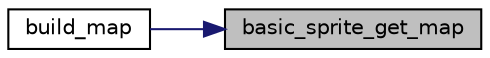 digraph "basic_sprite_get_map"
{
 // LATEX_PDF_SIZE
  edge [fontname="Helvetica",fontsize="10",labelfontname="Helvetica",labelfontsize="10"];
  node [fontname="Helvetica",fontsize="10",shape=record];
  rankdir="RL";
  Node1 [label="basic_sprite_get_map",height=0.2,width=0.4,color="black", fillcolor="grey75", style="filled", fontcolor="black",tooltip="Gets xpm map from basic sprite."];
  Node1 -> Node2 [dir="back",color="midnightblue",fontsize="10",style="solid",fontname="Helvetica"];
  Node2 [label="build_map",height=0.2,width=0.4,color="black", fillcolor="white", style="filled",URL="$group__elements.html#gaa9cc820ca222189d0563d9cfe365a92e",tooltip="Builds the map struct where the game takes place."];
}
